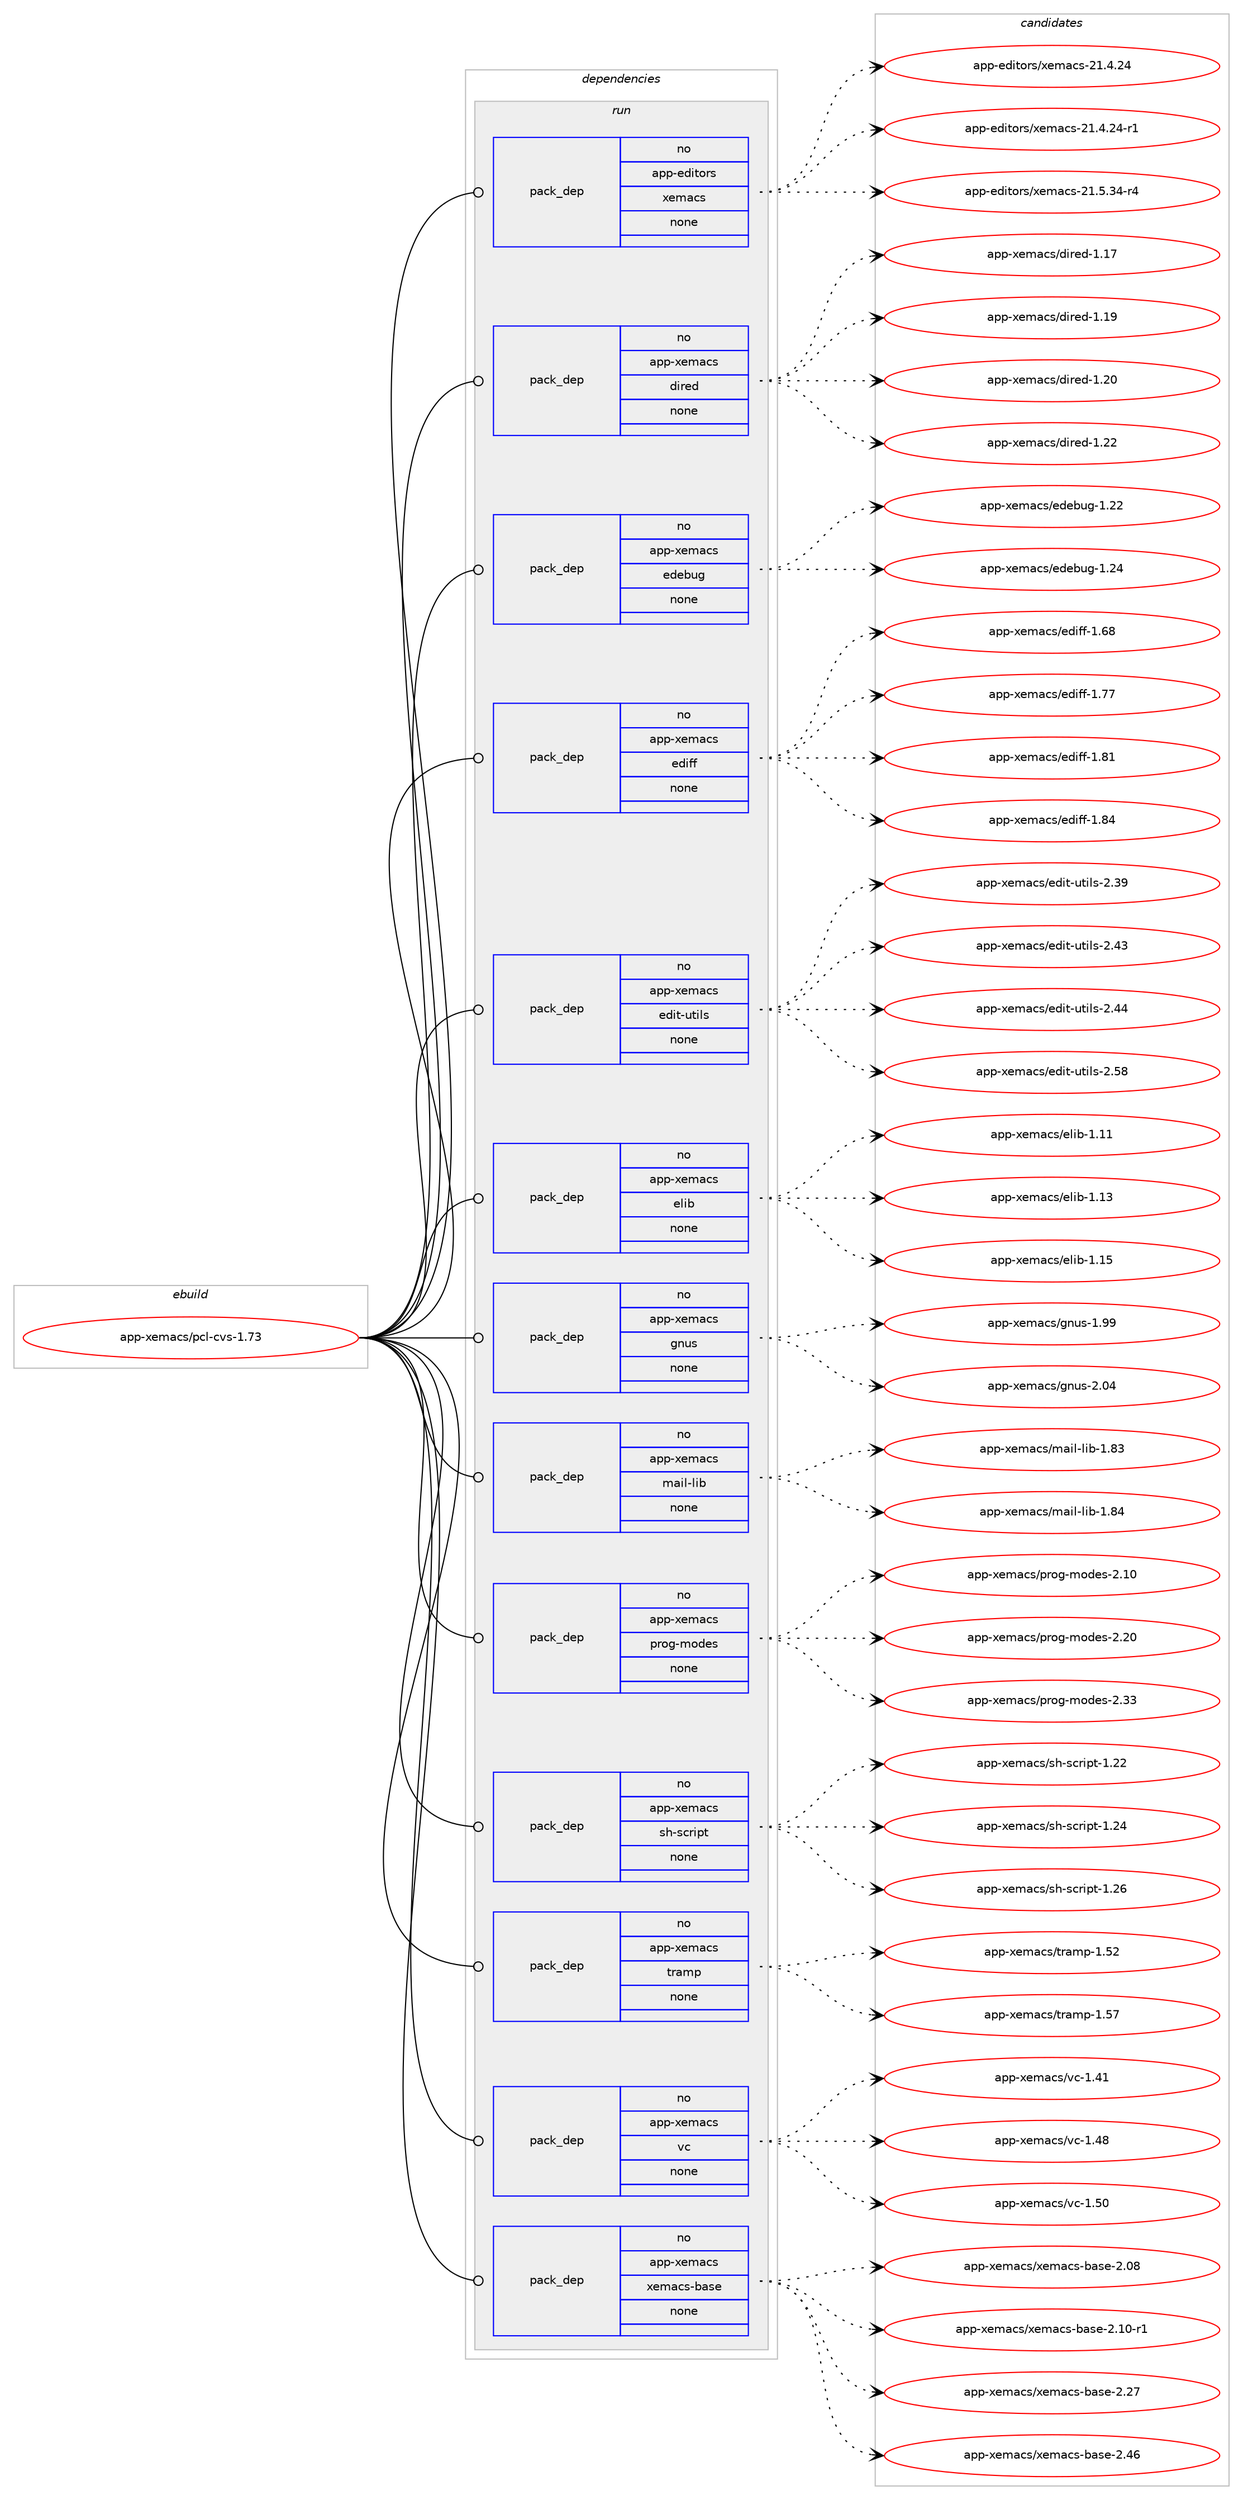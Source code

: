 digraph prolog {

# *************
# Graph options
# *************

newrank=true;
concentrate=true;
compound=true;
graph [rankdir=LR,fontname=Helvetica,fontsize=10,ranksep=1.5];#, ranksep=2.5, nodesep=0.2];
edge  [arrowhead=vee];
node  [fontname=Helvetica,fontsize=10];

# **********
# The ebuild
# **********

subgraph cluster_leftcol {
color=gray;
rank=same;
label=<<i>ebuild</i>>;
id [label="app-xemacs/pcl-cvs-1.73", color=red, width=4, href="../app-xemacs/pcl-cvs-1.73.svg"];
}

# ****************
# The dependencies
# ****************

subgraph cluster_midcol {
color=gray;
label=<<i>dependencies</i>>;
subgraph cluster_compile {
fillcolor="#eeeeee";
style=filled;
label=<<i>compile</i>>;
}
subgraph cluster_compileandrun {
fillcolor="#eeeeee";
style=filled;
label=<<i>compile and run</i>>;
}
subgraph cluster_run {
fillcolor="#eeeeee";
style=filled;
label=<<i>run</i>>;
subgraph pack938557 {
dependency1315839 [label=<<TABLE BORDER="0" CELLBORDER="1" CELLSPACING="0" CELLPADDING="4" WIDTH="220"><TR><TD ROWSPAN="6" CELLPADDING="30">pack_dep</TD></TR><TR><TD WIDTH="110">no</TD></TR><TR><TD>app-editors</TD></TR><TR><TD>xemacs</TD></TR><TR><TD>none</TD></TR><TR><TD></TD></TR></TABLE>>, shape=none, color=blue];
}
id:e -> dependency1315839:w [weight=20,style="solid",arrowhead="odot"];
subgraph pack938558 {
dependency1315840 [label=<<TABLE BORDER="0" CELLBORDER="1" CELLSPACING="0" CELLPADDING="4" WIDTH="220"><TR><TD ROWSPAN="6" CELLPADDING="30">pack_dep</TD></TR><TR><TD WIDTH="110">no</TD></TR><TR><TD>app-xemacs</TD></TR><TR><TD>dired</TD></TR><TR><TD>none</TD></TR><TR><TD></TD></TR></TABLE>>, shape=none, color=blue];
}
id:e -> dependency1315840:w [weight=20,style="solid",arrowhead="odot"];
subgraph pack938559 {
dependency1315841 [label=<<TABLE BORDER="0" CELLBORDER="1" CELLSPACING="0" CELLPADDING="4" WIDTH="220"><TR><TD ROWSPAN="6" CELLPADDING="30">pack_dep</TD></TR><TR><TD WIDTH="110">no</TD></TR><TR><TD>app-xemacs</TD></TR><TR><TD>edebug</TD></TR><TR><TD>none</TD></TR><TR><TD></TD></TR></TABLE>>, shape=none, color=blue];
}
id:e -> dependency1315841:w [weight=20,style="solid",arrowhead="odot"];
subgraph pack938560 {
dependency1315842 [label=<<TABLE BORDER="0" CELLBORDER="1" CELLSPACING="0" CELLPADDING="4" WIDTH="220"><TR><TD ROWSPAN="6" CELLPADDING="30">pack_dep</TD></TR><TR><TD WIDTH="110">no</TD></TR><TR><TD>app-xemacs</TD></TR><TR><TD>ediff</TD></TR><TR><TD>none</TD></TR><TR><TD></TD></TR></TABLE>>, shape=none, color=blue];
}
id:e -> dependency1315842:w [weight=20,style="solid",arrowhead="odot"];
subgraph pack938561 {
dependency1315843 [label=<<TABLE BORDER="0" CELLBORDER="1" CELLSPACING="0" CELLPADDING="4" WIDTH="220"><TR><TD ROWSPAN="6" CELLPADDING="30">pack_dep</TD></TR><TR><TD WIDTH="110">no</TD></TR><TR><TD>app-xemacs</TD></TR><TR><TD>edit-utils</TD></TR><TR><TD>none</TD></TR><TR><TD></TD></TR></TABLE>>, shape=none, color=blue];
}
id:e -> dependency1315843:w [weight=20,style="solid",arrowhead="odot"];
subgraph pack938562 {
dependency1315844 [label=<<TABLE BORDER="0" CELLBORDER="1" CELLSPACING="0" CELLPADDING="4" WIDTH="220"><TR><TD ROWSPAN="6" CELLPADDING="30">pack_dep</TD></TR><TR><TD WIDTH="110">no</TD></TR><TR><TD>app-xemacs</TD></TR><TR><TD>elib</TD></TR><TR><TD>none</TD></TR><TR><TD></TD></TR></TABLE>>, shape=none, color=blue];
}
id:e -> dependency1315844:w [weight=20,style="solid",arrowhead="odot"];
subgraph pack938563 {
dependency1315845 [label=<<TABLE BORDER="0" CELLBORDER="1" CELLSPACING="0" CELLPADDING="4" WIDTH="220"><TR><TD ROWSPAN="6" CELLPADDING="30">pack_dep</TD></TR><TR><TD WIDTH="110">no</TD></TR><TR><TD>app-xemacs</TD></TR><TR><TD>gnus</TD></TR><TR><TD>none</TD></TR><TR><TD></TD></TR></TABLE>>, shape=none, color=blue];
}
id:e -> dependency1315845:w [weight=20,style="solid",arrowhead="odot"];
subgraph pack938564 {
dependency1315846 [label=<<TABLE BORDER="0" CELLBORDER="1" CELLSPACING="0" CELLPADDING="4" WIDTH="220"><TR><TD ROWSPAN="6" CELLPADDING="30">pack_dep</TD></TR><TR><TD WIDTH="110">no</TD></TR><TR><TD>app-xemacs</TD></TR><TR><TD>mail-lib</TD></TR><TR><TD>none</TD></TR><TR><TD></TD></TR></TABLE>>, shape=none, color=blue];
}
id:e -> dependency1315846:w [weight=20,style="solid",arrowhead="odot"];
subgraph pack938565 {
dependency1315847 [label=<<TABLE BORDER="0" CELLBORDER="1" CELLSPACING="0" CELLPADDING="4" WIDTH="220"><TR><TD ROWSPAN="6" CELLPADDING="30">pack_dep</TD></TR><TR><TD WIDTH="110">no</TD></TR><TR><TD>app-xemacs</TD></TR><TR><TD>prog-modes</TD></TR><TR><TD>none</TD></TR><TR><TD></TD></TR></TABLE>>, shape=none, color=blue];
}
id:e -> dependency1315847:w [weight=20,style="solid",arrowhead="odot"];
subgraph pack938566 {
dependency1315848 [label=<<TABLE BORDER="0" CELLBORDER="1" CELLSPACING="0" CELLPADDING="4" WIDTH="220"><TR><TD ROWSPAN="6" CELLPADDING="30">pack_dep</TD></TR><TR><TD WIDTH="110">no</TD></TR><TR><TD>app-xemacs</TD></TR><TR><TD>sh-script</TD></TR><TR><TD>none</TD></TR><TR><TD></TD></TR></TABLE>>, shape=none, color=blue];
}
id:e -> dependency1315848:w [weight=20,style="solid",arrowhead="odot"];
subgraph pack938567 {
dependency1315849 [label=<<TABLE BORDER="0" CELLBORDER="1" CELLSPACING="0" CELLPADDING="4" WIDTH="220"><TR><TD ROWSPAN="6" CELLPADDING="30">pack_dep</TD></TR><TR><TD WIDTH="110">no</TD></TR><TR><TD>app-xemacs</TD></TR><TR><TD>tramp</TD></TR><TR><TD>none</TD></TR><TR><TD></TD></TR></TABLE>>, shape=none, color=blue];
}
id:e -> dependency1315849:w [weight=20,style="solid",arrowhead="odot"];
subgraph pack938568 {
dependency1315850 [label=<<TABLE BORDER="0" CELLBORDER="1" CELLSPACING="0" CELLPADDING="4" WIDTH="220"><TR><TD ROWSPAN="6" CELLPADDING="30">pack_dep</TD></TR><TR><TD WIDTH="110">no</TD></TR><TR><TD>app-xemacs</TD></TR><TR><TD>vc</TD></TR><TR><TD>none</TD></TR><TR><TD></TD></TR></TABLE>>, shape=none, color=blue];
}
id:e -> dependency1315850:w [weight=20,style="solid",arrowhead="odot"];
subgraph pack938569 {
dependency1315851 [label=<<TABLE BORDER="0" CELLBORDER="1" CELLSPACING="0" CELLPADDING="4" WIDTH="220"><TR><TD ROWSPAN="6" CELLPADDING="30">pack_dep</TD></TR><TR><TD WIDTH="110">no</TD></TR><TR><TD>app-xemacs</TD></TR><TR><TD>xemacs-base</TD></TR><TR><TD>none</TD></TR><TR><TD></TD></TR></TABLE>>, shape=none, color=blue];
}
id:e -> dependency1315851:w [weight=20,style="solid",arrowhead="odot"];
}
}

# **************
# The candidates
# **************

subgraph cluster_choices {
rank=same;
color=gray;
label=<<i>candidates</i>>;

subgraph choice938557 {
color=black;
nodesep=1;
choice97112112451011001051161111141154712010110997991154550494652465052 [label="app-editors/xemacs-21.4.24", color=red, width=4,href="../app-editors/xemacs-21.4.24.svg"];
choice971121124510110010511611111411547120101109979911545504946524650524511449 [label="app-editors/xemacs-21.4.24-r1", color=red, width=4,href="../app-editors/xemacs-21.4.24-r1.svg"];
choice971121124510110010511611111411547120101109979911545504946534651524511452 [label="app-editors/xemacs-21.5.34-r4", color=red, width=4,href="../app-editors/xemacs-21.5.34-r4.svg"];
dependency1315839:e -> choice97112112451011001051161111141154712010110997991154550494652465052:w [style=dotted,weight="100"];
dependency1315839:e -> choice971121124510110010511611111411547120101109979911545504946524650524511449:w [style=dotted,weight="100"];
dependency1315839:e -> choice971121124510110010511611111411547120101109979911545504946534651524511452:w [style=dotted,weight="100"];
}
subgraph choice938558 {
color=black;
nodesep=1;
choice97112112451201011099799115471001051141011004549464955 [label="app-xemacs/dired-1.17", color=red, width=4,href="../app-xemacs/dired-1.17.svg"];
choice97112112451201011099799115471001051141011004549464957 [label="app-xemacs/dired-1.19", color=red, width=4,href="../app-xemacs/dired-1.19.svg"];
choice97112112451201011099799115471001051141011004549465048 [label="app-xemacs/dired-1.20", color=red, width=4,href="../app-xemacs/dired-1.20.svg"];
choice97112112451201011099799115471001051141011004549465050 [label="app-xemacs/dired-1.22", color=red, width=4,href="../app-xemacs/dired-1.22.svg"];
dependency1315840:e -> choice97112112451201011099799115471001051141011004549464955:w [style=dotted,weight="100"];
dependency1315840:e -> choice97112112451201011099799115471001051141011004549464957:w [style=dotted,weight="100"];
dependency1315840:e -> choice97112112451201011099799115471001051141011004549465048:w [style=dotted,weight="100"];
dependency1315840:e -> choice97112112451201011099799115471001051141011004549465050:w [style=dotted,weight="100"];
}
subgraph choice938559 {
color=black;
nodesep=1;
choice9711211245120101109979911547101100101981171034549465050 [label="app-xemacs/edebug-1.22", color=red, width=4,href="../app-xemacs/edebug-1.22.svg"];
choice9711211245120101109979911547101100101981171034549465052 [label="app-xemacs/edebug-1.24", color=red, width=4,href="../app-xemacs/edebug-1.24.svg"];
dependency1315841:e -> choice9711211245120101109979911547101100101981171034549465050:w [style=dotted,weight="100"];
dependency1315841:e -> choice9711211245120101109979911547101100101981171034549465052:w [style=dotted,weight="100"];
}
subgraph choice938560 {
color=black;
nodesep=1;
choice97112112451201011099799115471011001051021024549465456 [label="app-xemacs/ediff-1.68", color=red, width=4,href="../app-xemacs/ediff-1.68.svg"];
choice97112112451201011099799115471011001051021024549465555 [label="app-xemacs/ediff-1.77", color=red, width=4,href="../app-xemacs/ediff-1.77.svg"];
choice97112112451201011099799115471011001051021024549465649 [label="app-xemacs/ediff-1.81", color=red, width=4,href="../app-xemacs/ediff-1.81.svg"];
choice97112112451201011099799115471011001051021024549465652 [label="app-xemacs/ediff-1.84", color=red, width=4,href="../app-xemacs/ediff-1.84.svg"];
dependency1315842:e -> choice97112112451201011099799115471011001051021024549465456:w [style=dotted,weight="100"];
dependency1315842:e -> choice97112112451201011099799115471011001051021024549465555:w [style=dotted,weight="100"];
dependency1315842:e -> choice97112112451201011099799115471011001051021024549465649:w [style=dotted,weight="100"];
dependency1315842:e -> choice97112112451201011099799115471011001051021024549465652:w [style=dotted,weight="100"];
}
subgraph choice938561 {
color=black;
nodesep=1;
choice9711211245120101109979911547101100105116451171161051081154550465157 [label="app-xemacs/edit-utils-2.39", color=red, width=4,href="../app-xemacs/edit-utils-2.39.svg"];
choice9711211245120101109979911547101100105116451171161051081154550465251 [label="app-xemacs/edit-utils-2.43", color=red, width=4,href="../app-xemacs/edit-utils-2.43.svg"];
choice9711211245120101109979911547101100105116451171161051081154550465252 [label="app-xemacs/edit-utils-2.44", color=red, width=4,href="../app-xemacs/edit-utils-2.44.svg"];
choice9711211245120101109979911547101100105116451171161051081154550465356 [label="app-xemacs/edit-utils-2.58", color=red, width=4,href="../app-xemacs/edit-utils-2.58.svg"];
dependency1315843:e -> choice9711211245120101109979911547101100105116451171161051081154550465157:w [style=dotted,weight="100"];
dependency1315843:e -> choice9711211245120101109979911547101100105116451171161051081154550465251:w [style=dotted,weight="100"];
dependency1315843:e -> choice9711211245120101109979911547101100105116451171161051081154550465252:w [style=dotted,weight="100"];
dependency1315843:e -> choice9711211245120101109979911547101100105116451171161051081154550465356:w [style=dotted,weight="100"];
}
subgraph choice938562 {
color=black;
nodesep=1;
choice9711211245120101109979911547101108105984549464949 [label="app-xemacs/elib-1.11", color=red, width=4,href="../app-xemacs/elib-1.11.svg"];
choice9711211245120101109979911547101108105984549464951 [label="app-xemacs/elib-1.13", color=red, width=4,href="../app-xemacs/elib-1.13.svg"];
choice9711211245120101109979911547101108105984549464953 [label="app-xemacs/elib-1.15", color=red, width=4,href="../app-xemacs/elib-1.15.svg"];
dependency1315844:e -> choice9711211245120101109979911547101108105984549464949:w [style=dotted,weight="100"];
dependency1315844:e -> choice9711211245120101109979911547101108105984549464951:w [style=dotted,weight="100"];
dependency1315844:e -> choice9711211245120101109979911547101108105984549464953:w [style=dotted,weight="100"];
}
subgraph choice938563 {
color=black;
nodesep=1;
choice97112112451201011099799115471031101171154549465757 [label="app-xemacs/gnus-1.99", color=red, width=4,href="../app-xemacs/gnus-1.99.svg"];
choice97112112451201011099799115471031101171154550464852 [label="app-xemacs/gnus-2.04", color=red, width=4,href="../app-xemacs/gnus-2.04.svg"];
dependency1315845:e -> choice97112112451201011099799115471031101171154549465757:w [style=dotted,weight="100"];
dependency1315845:e -> choice97112112451201011099799115471031101171154550464852:w [style=dotted,weight="100"];
}
subgraph choice938564 {
color=black;
nodesep=1;
choice97112112451201011099799115471099710510845108105984549465651 [label="app-xemacs/mail-lib-1.83", color=red, width=4,href="../app-xemacs/mail-lib-1.83.svg"];
choice97112112451201011099799115471099710510845108105984549465652 [label="app-xemacs/mail-lib-1.84", color=red, width=4,href="../app-xemacs/mail-lib-1.84.svg"];
dependency1315846:e -> choice97112112451201011099799115471099710510845108105984549465651:w [style=dotted,weight="100"];
dependency1315846:e -> choice97112112451201011099799115471099710510845108105984549465652:w [style=dotted,weight="100"];
}
subgraph choice938565 {
color=black;
nodesep=1;
choice9711211245120101109979911547112114111103451091111001011154550464948 [label="app-xemacs/prog-modes-2.10", color=red, width=4,href="../app-xemacs/prog-modes-2.10.svg"];
choice9711211245120101109979911547112114111103451091111001011154550465048 [label="app-xemacs/prog-modes-2.20", color=red, width=4,href="../app-xemacs/prog-modes-2.20.svg"];
choice9711211245120101109979911547112114111103451091111001011154550465151 [label="app-xemacs/prog-modes-2.33", color=red, width=4,href="../app-xemacs/prog-modes-2.33.svg"];
dependency1315847:e -> choice9711211245120101109979911547112114111103451091111001011154550464948:w [style=dotted,weight="100"];
dependency1315847:e -> choice9711211245120101109979911547112114111103451091111001011154550465048:w [style=dotted,weight="100"];
dependency1315847:e -> choice9711211245120101109979911547112114111103451091111001011154550465151:w [style=dotted,weight="100"];
}
subgraph choice938566 {
color=black;
nodesep=1;
choice971121124512010110997991154711510445115991141051121164549465050 [label="app-xemacs/sh-script-1.22", color=red, width=4,href="../app-xemacs/sh-script-1.22.svg"];
choice971121124512010110997991154711510445115991141051121164549465052 [label="app-xemacs/sh-script-1.24", color=red, width=4,href="../app-xemacs/sh-script-1.24.svg"];
choice971121124512010110997991154711510445115991141051121164549465054 [label="app-xemacs/sh-script-1.26", color=red, width=4,href="../app-xemacs/sh-script-1.26.svg"];
dependency1315848:e -> choice971121124512010110997991154711510445115991141051121164549465050:w [style=dotted,weight="100"];
dependency1315848:e -> choice971121124512010110997991154711510445115991141051121164549465052:w [style=dotted,weight="100"];
dependency1315848:e -> choice971121124512010110997991154711510445115991141051121164549465054:w [style=dotted,weight="100"];
}
subgraph choice938567 {
color=black;
nodesep=1;
choice9711211245120101109979911547116114971091124549465350 [label="app-xemacs/tramp-1.52", color=red, width=4,href="../app-xemacs/tramp-1.52.svg"];
choice9711211245120101109979911547116114971091124549465355 [label="app-xemacs/tramp-1.57", color=red, width=4,href="../app-xemacs/tramp-1.57.svg"];
dependency1315849:e -> choice9711211245120101109979911547116114971091124549465350:w [style=dotted,weight="100"];
dependency1315849:e -> choice9711211245120101109979911547116114971091124549465355:w [style=dotted,weight="100"];
}
subgraph choice938568 {
color=black;
nodesep=1;
choice9711211245120101109979911547118994549465249 [label="app-xemacs/vc-1.41", color=red, width=4,href="../app-xemacs/vc-1.41.svg"];
choice9711211245120101109979911547118994549465256 [label="app-xemacs/vc-1.48", color=red, width=4,href="../app-xemacs/vc-1.48.svg"];
choice9711211245120101109979911547118994549465348 [label="app-xemacs/vc-1.50", color=red, width=4,href="../app-xemacs/vc-1.50.svg"];
dependency1315850:e -> choice9711211245120101109979911547118994549465249:w [style=dotted,weight="100"];
dependency1315850:e -> choice9711211245120101109979911547118994549465256:w [style=dotted,weight="100"];
dependency1315850:e -> choice9711211245120101109979911547118994549465348:w [style=dotted,weight="100"];
}
subgraph choice938569 {
color=black;
nodesep=1;
choice971121124512010110997991154712010110997991154598971151014550464856 [label="app-xemacs/xemacs-base-2.08", color=red, width=4,href="../app-xemacs/xemacs-base-2.08.svg"];
choice9711211245120101109979911547120101109979911545989711510145504649484511449 [label="app-xemacs/xemacs-base-2.10-r1", color=red, width=4,href="../app-xemacs/xemacs-base-2.10-r1.svg"];
choice971121124512010110997991154712010110997991154598971151014550465055 [label="app-xemacs/xemacs-base-2.27", color=red, width=4,href="../app-xemacs/xemacs-base-2.27.svg"];
choice971121124512010110997991154712010110997991154598971151014550465254 [label="app-xemacs/xemacs-base-2.46", color=red, width=4,href="../app-xemacs/xemacs-base-2.46.svg"];
dependency1315851:e -> choice971121124512010110997991154712010110997991154598971151014550464856:w [style=dotted,weight="100"];
dependency1315851:e -> choice9711211245120101109979911547120101109979911545989711510145504649484511449:w [style=dotted,weight="100"];
dependency1315851:e -> choice971121124512010110997991154712010110997991154598971151014550465055:w [style=dotted,weight="100"];
dependency1315851:e -> choice971121124512010110997991154712010110997991154598971151014550465254:w [style=dotted,weight="100"];
}
}

}
